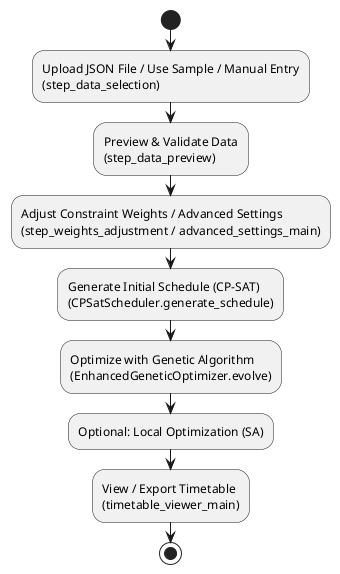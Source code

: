 @startuml activity_diagram
' Activity Diagram for Smart Scheduling System (actual program flow)
start
:Upload JSON File / Use Sample / Manual Entry\n(step_data_selection);
:Preview & Validate Data\n(step_data_preview);
:Adjust Constraint Weights / Advanced Settings\n(step_weights_adjustment / advanced_settings_main);
:Generate Initial Schedule (CP-SAT)\n(CPSatScheduler.generate_schedule);
:Optimize with Genetic Algorithm\n(EnhancedGeneticOptimizer.evolve);
:Optional: Local Optimization (SA);
:View / Export Timetable\n(timetable_viewer_main);
stop
@enduml

